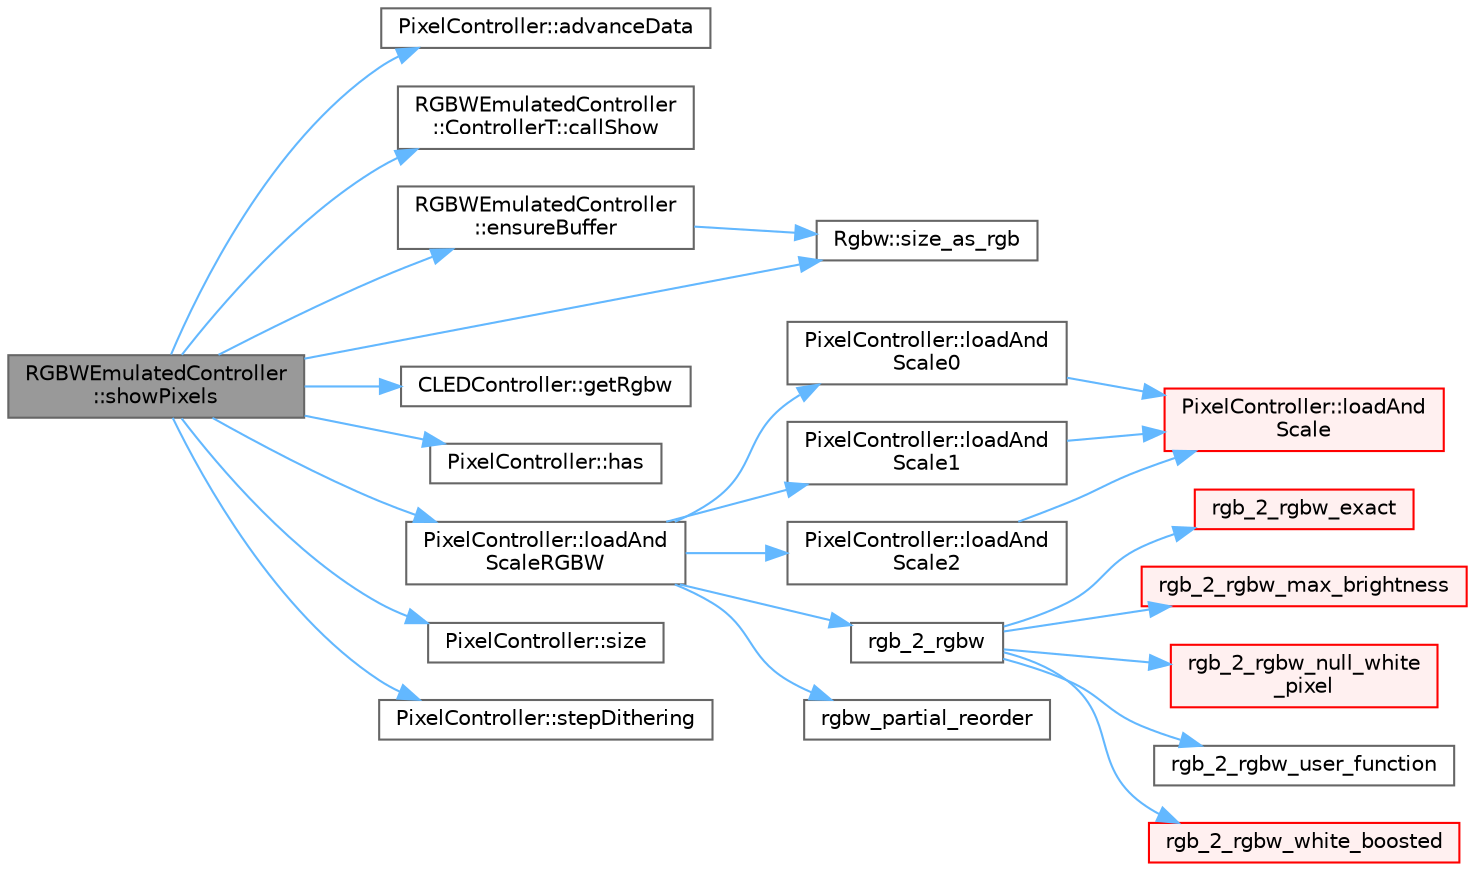 digraph "RGBWEmulatedController::showPixels"
{
 // LATEX_PDF_SIZE
  bgcolor="transparent";
  edge [fontname=Helvetica,fontsize=10,labelfontname=Helvetica,labelfontsize=10];
  node [fontname=Helvetica,fontsize=10,shape=box,height=0.2,width=0.4];
  rankdir="LR";
  Node1 [id="Node000001",label="RGBWEmulatedController\l::showPixels",height=0.2,width=0.4,color="gray40", fillcolor="grey60", style="filled", fontcolor="black",tooltip="Send the LED data to the strip."];
  Node1 -> Node2 [id="edge1_Node000001_Node000002",color="steelblue1",style="solid",tooltip=" "];
  Node2 [id="Node000002",label="PixelController::advanceData",height=0.2,width=0.4,color="grey40", fillcolor="white", style="filled",URL="$d0/dee/struct_pixel_controller.html#ab44f62f166d162bd1e3b095b368feef2",tooltip="Advance the data pointer forward, adjust position counter."];
  Node1 -> Node3 [id="edge2_Node000001_Node000003",color="steelblue1",style="solid",tooltip=" "];
  Node3 [id="Node000003",label="RGBWEmulatedController\l::ControllerT::callShow",height=0.2,width=0.4,color="grey40", fillcolor="white", style="filled",URL="$d4/d28/group___chipsets.html#af272d6f5983b98c6141bf78ab09fa448",tooltip=" "];
  Node1 -> Node4 [id="edge3_Node000001_Node000004",color="steelblue1",style="solid",tooltip=" "];
  Node4 [id="Node000004",label="RGBWEmulatedController\l::ensureBuffer",height=0.2,width=0.4,color="grey40", fillcolor="white", style="filled",URL="$d4/d28/group___chipsets.html#ac75fed11a6434fa6d70451850a158636",tooltip=" "];
  Node4 -> Node5 [id="edge4_Node000004_Node000005",color="steelblue1",style="solid",tooltip=" "];
  Node5 [id="Node000005",label="Rgbw::size_as_rgb",height=0.2,width=0.4,color="grey40", fillcolor="white", style="filled",URL="$db/d74/struct_rgbw.html#a99a23acfbc448d69b2f50f87c133efcd",tooltip=" "];
  Node1 -> Node6 [id="edge5_Node000001_Node000006",color="steelblue1",style="solid",tooltip=" "];
  Node6 [id="Node000006",label="CLEDController::getRgbw",height=0.2,width=0.4,color="grey40", fillcolor="white", style="filled",URL="$d6/d2c/class_c_l_e_d_controller.html#a8c366fe64db010243986f7f5bc49df4f",tooltip=" "];
  Node1 -> Node7 [id="edge6_Node000001_Node000007",color="steelblue1",style="solid",tooltip=" "];
  Node7 [id="Node000007",label="PixelController::has",height=0.2,width=0.4,color="grey40", fillcolor="white", style="filled",URL="$d0/dee/struct_pixel_controller.html#ac13f3e00855fcf6125ea27543c2fb48c",tooltip="Do we have n pixels left to process?"];
  Node1 -> Node8 [id="edge7_Node000001_Node000008",color="steelblue1",style="solid",tooltip=" "];
  Node8 [id="Node000008",label="PixelController::loadAnd\lScaleRGBW",height=0.2,width=0.4,color="grey40", fillcolor="white", style="filled",URL="$d0/dee/struct_pixel_controller.html#aa75c347910343e54b608faf4f4a002bd",tooltip=" "];
  Node8 -> Node9 [id="edge8_Node000008_Node000009",color="steelblue1",style="solid",tooltip=" "];
  Node9 [id="Node000009",label="PixelController::loadAnd\lScale0",height=0.2,width=0.4,color="grey40", fillcolor="white", style="filled",URL="$d0/dee/struct_pixel_controller.html#a4afe8b8ec93c89308fe185b1eb164ff6",tooltip="non-template alias of loadAndScale<0>()"];
  Node9 -> Node10 [id="edge9_Node000009_Node000010",color="steelblue1",style="solid",tooltip=" "];
  Node10 [id="Node000010",label="PixelController::loadAnd\lScale",height=0.2,width=0.4,color="red", fillcolor="#FFF0F0", style="filled",URL="$d0/dee/struct_pixel_controller.html#a56fc5e5bf305e1760198c0a69ac85ff9",tooltip="Loads, dithers, and scales a single byte for a given output slot, using class dither and scale values..."];
  Node8 -> Node14 [id="edge10_Node000008_Node000014",color="steelblue1",style="solid",tooltip=" "];
  Node14 [id="Node000014",label="PixelController::loadAnd\lScale1",height=0.2,width=0.4,color="grey40", fillcolor="white", style="filled",URL="$d0/dee/struct_pixel_controller.html#ae570967d1b674970cf472feb379f248f",tooltip="non-template alias of loadAndScale<1>()"];
  Node14 -> Node10 [id="edge11_Node000014_Node000010",color="steelblue1",style="solid",tooltip=" "];
  Node8 -> Node15 [id="edge12_Node000008_Node000015",color="steelblue1",style="solid",tooltip=" "];
  Node15 [id="Node000015",label="PixelController::loadAnd\lScale2",height=0.2,width=0.4,color="grey40", fillcolor="white", style="filled",URL="$d0/dee/struct_pixel_controller.html#af5a5f12205a4187aa4df499b8224ed35",tooltip="non-template alias of loadAndScale<2>()"];
  Node15 -> Node10 [id="edge13_Node000015_Node000010",color="steelblue1",style="solid",tooltip=" "];
  Node8 -> Node16 [id="edge14_Node000008_Node000016",color="steelblue1",style="solid",tooltip=" "];
  Node16 [id="Node000016",label="rgb_2_rgbw",height=0.2,width=0.4,color="grey40", fillcolor="white", style="filled",URL="$d7/dbb/rgbw_8h.html#ae9cf94c7bddcd484c4f03b0c69b7770a",tooltip="Converts RGB to RGBW using one of the functions."];
  Node16 -> Node17 [id="edge15_Node000016_Node000017",color="steelblue1",style="solid",tooltip=" "];
  Node17 [id="Node000017",label="rgb_2_rgbw_exact",height=0.2,width=0.4,color="red", fillcolor="#FFF0F0", style="filled",URL="$d1/d8d/rgbw_8cpp.html#ac22f7204d0501031d2431e7b2f67c25c",tooltip="Converts RGB to RGBW using a color transfer method from saturated color channels to white."];
  Node16 -> Node20 [id="edge16_Node000016_Node000020",color="steelblue1",style="solid",tooltip=" "];
  Node20 [id="Node000020",label="rgb_2_rgbw_max_brightness",height=0.2,width=0.4,color="red", fillcolor="#FFF0F0", style="filled",URL="$d1/d8d/rgbw_8cpp.html#a07e94168baddf333cdc5673f28285aa9",tooltip="The minimum brigthness of the RGB channels is used to set the W channel."];
  Node16 -> Node21 [id="edge17_Node000016_Node000021",color="steelblue1",style="solid",tooltip=" "];
  Node21 [id="Node000021",label="rgb_2_rgbw_null_white\l_pixel",height=0.2,width=0.4,color="red", fillcolor="#FFF0F0", style="filled",URL="$d1/d8d/rgbw_8cpp.html#a026bfd212bc23d24cf2e8cc5a9ab5b9e",tooltip="Converts RGB to RGBW with the W channel set to black, always."];
  Node16 -> Node22 [id="edge18_Node000016_Node000022",color="steelblue1",style="solid",tooltip=" "];
  Node22 [id="Node000022",label="rgb_2_rgbw_user_function",height=0.2,width=0.4,color="grey40", fillcolor="white", style="filled",URL="$d1/d8d/rgbw_8cpp.html#a03a50e79b032a49c951919b9570d18f5",tooltip=" "];
  Node16 -> Node23 [id="edge19_Node000016_Node000023",color="steelblue1",style="solid",tooltip=" "];
  Node23 [id="Node000023",label="rgb_2_rgbw_white_boosted",height=0.2,width=0.4,color="red", fillcolor="#FFF0F0", style="filled",URL="$d1/d8d/rgbw_8cpp.html#aa6e2b44325da0172a48b20940b6e5fdf",tooltip="Converts RGB to RGBW with a boosted white channel."];
  Node8 -> Node25 [id="edge20_Node000008_Node000025",color="steelblue1",style="solid",tooltip=" "];
  Node25 [id="Node000025",label="rgbw_partial_reorder",height=0.2,width=0.4,color="grey40", fillcolor="white", style="filled",URL="$d1/d8d/rgbw_8cpp.html#a8ccb0b40cfa42bb4e4e259c5443e9472",tooltip=" "];
  Node1 -> Node26 [id="edge21_Node000001_Node000026",color="steelblue1",style="solid",tooltip=" "];
  Node26 [id="Node000026",label="PixelController::size",height=0.2,width=0.4,color="grey40", fillcolor="white", style="filled",URL="$d0/dee/struct_pixel_controller.html#a85305135ad8ad18edcd32dfc7431c660",tooltip="Get the length of the LED strip."];
  Node1 -> Node5 [id="edge22_Node000001_Node000005",color="steelblue1",style="solid",tooltip=" "];
  Node1 -> Node27 [id="edge23_Node000001_Node000027",color="steelblue1",style="solid",tooltip=" "];
  Node27 [id="Node000027",label="PixelController::stepDithering",height=0.2,width=0.4,color="grey40", fillcolor="white", style="filled",URL="$d0/dee/struct_pixel_controller.html#ac7cb7840989882cce60218ac43dbe8ef",tooltip="Step the dithering forward."];
}

